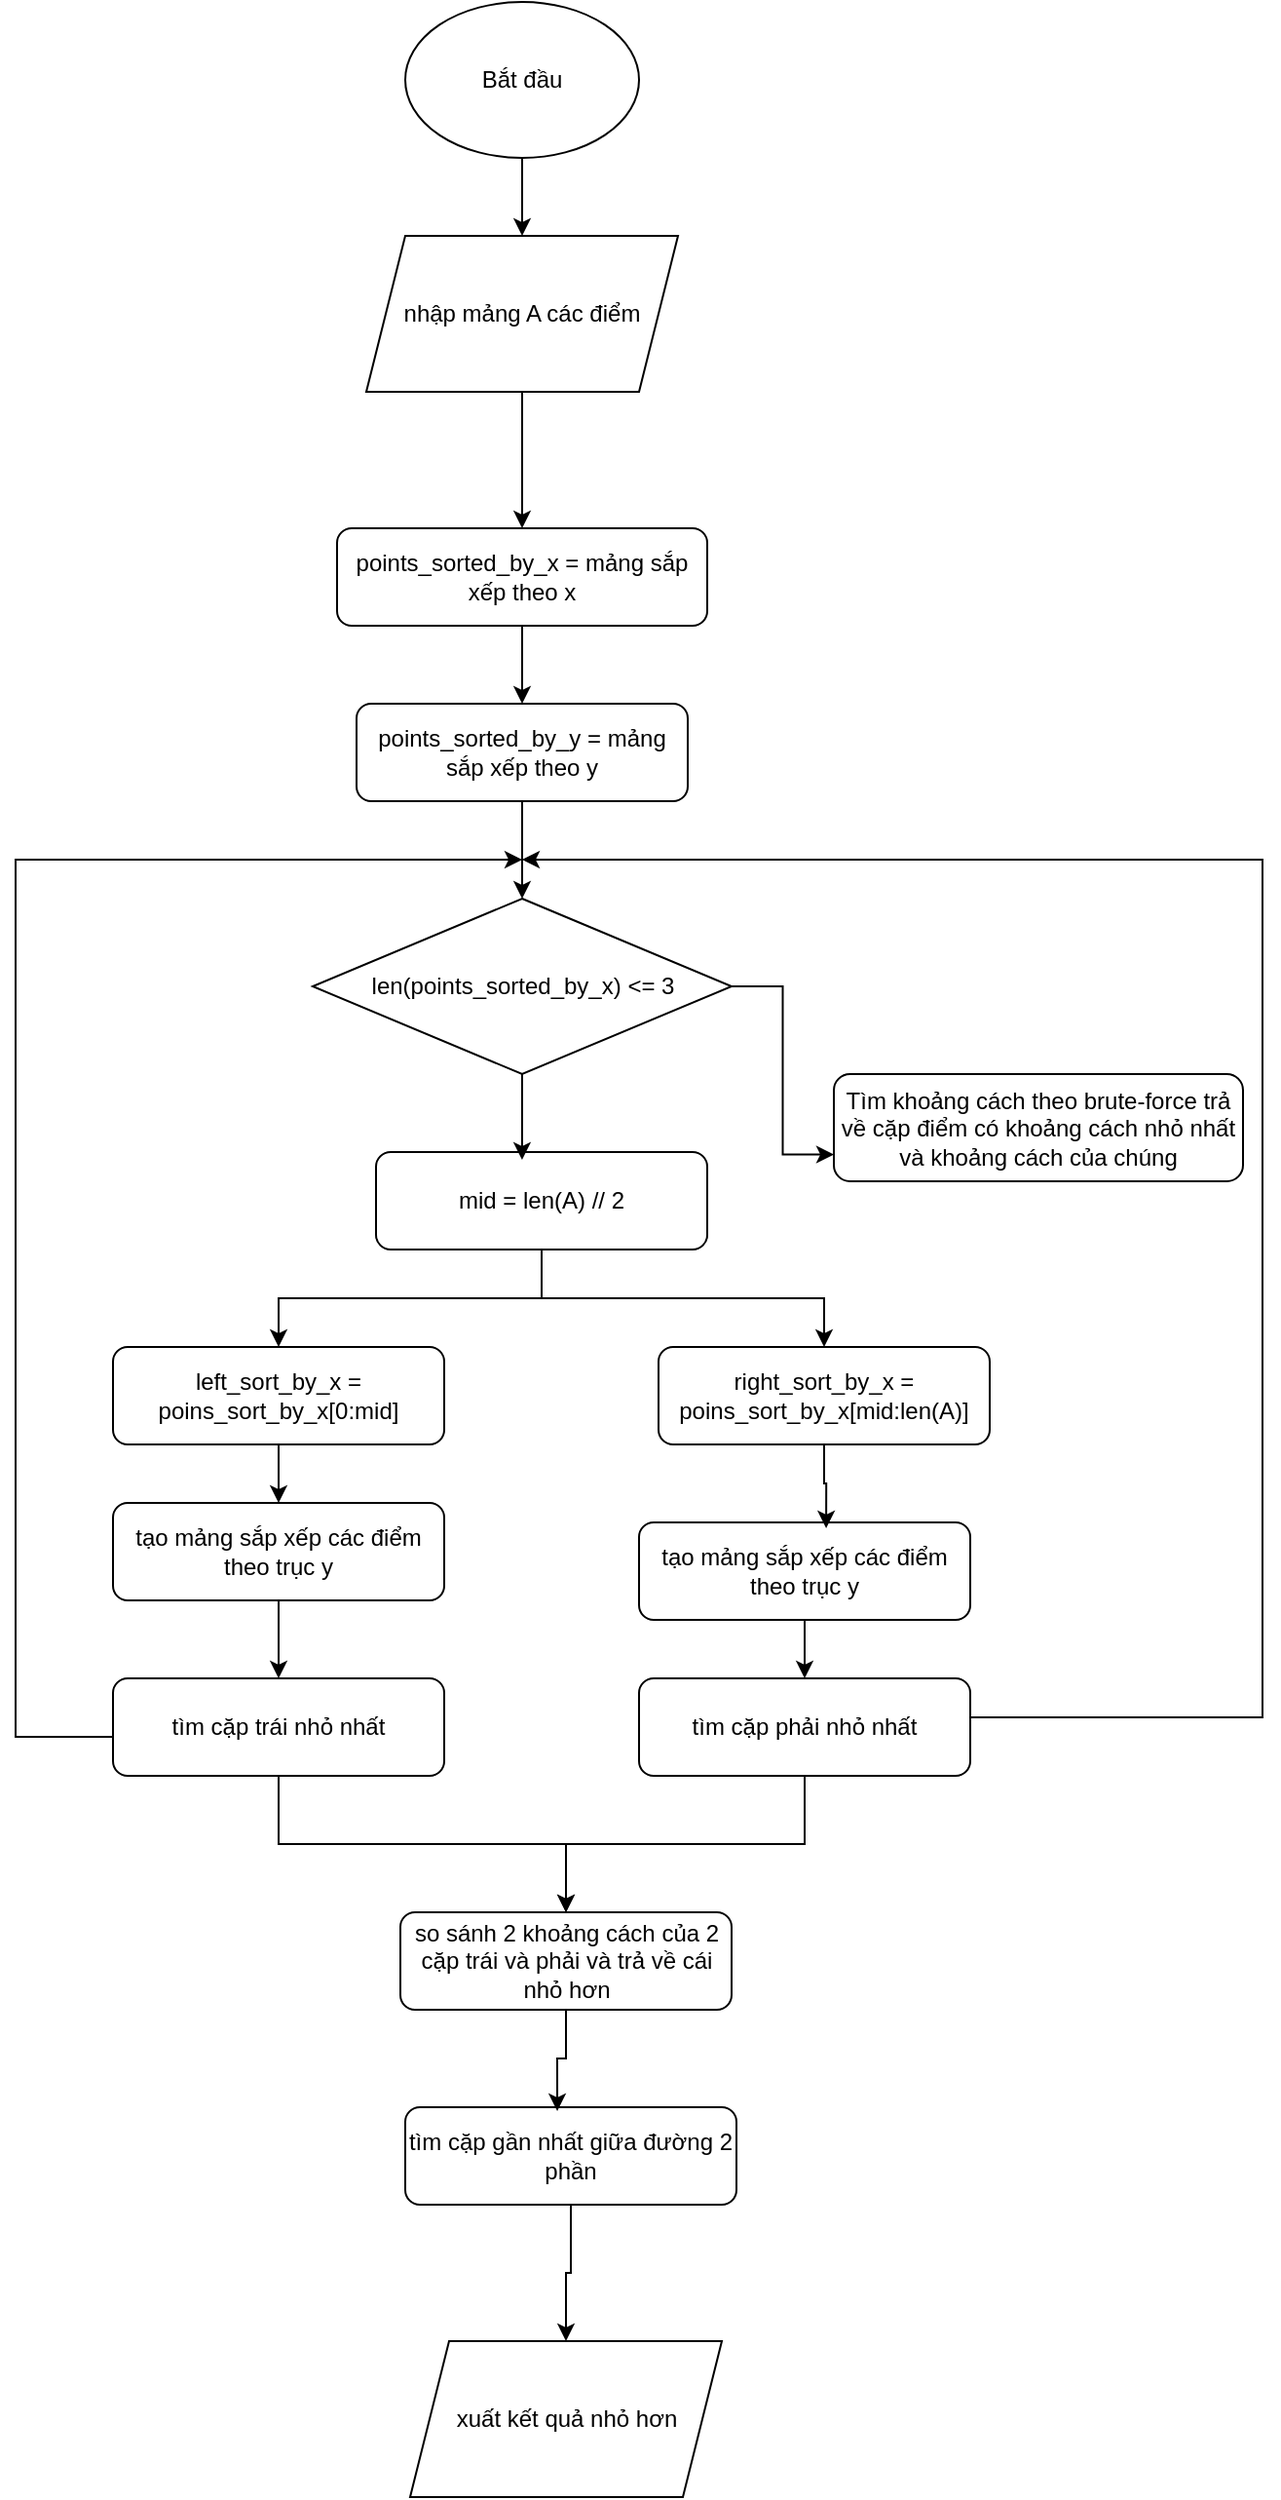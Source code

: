 <mxfile version="25.0.3">
  <diagram id="C5RBs43oDa-KdzZeNtuy" name="Page-1">
    <mxGraphModel dx="1852" dy="1931" grid="1" gridSize="10" guides="1" tooltips="1" connect="1" arrows="1" fold="1" page="1" pageScale="1" pageWidth="827" pageHeight="1169" math="0" shadow="0">
      <root>
        <mxCell id="WIyWlLk6GJQsqaUBKTNV-0" />
        <mxCell id="WIyWlLk6GJQsqaUBKTNV-1" parent="WIyWlLk6GJQsqaUBKTNV-0" />
        <mxCell id="SESf0UpDklWQRaEV1_xz-36" style="edgeStyle=orthogonalEdgeStyle;rounded=0;orthogonalLoop=1;jettySize=auto;html=1;entryX=0.5;entryY=0;entryDx=0;entryDy=0;" edge="1" parent="WIyWlLk6GJQsqaUBKTNV-1" source="SESf0UpDklWQRaEV1_xz-0" target="SESf0UpDklWQRaEV1_xz-1">
          <mxGeometry relative="1" as="geometry" />
        </mxCell>
        <mxCell id="SESf0UpDklWQRaEV1_xz-0" value="Bắt đầu" style="ellipse;whiteSpace=wrap;html=1;" vertex="1" parent="WIyWlLk6GJQsqaUBKTNV-1">
          <mxGeometry x="160" y="-20" width="120" height="80" as="geometry" />
        </mxCell>
        <mxCell id="SESf0UpDklWQRaEV1_xz-37" style="edgeStyle=orthogonalEdgeStyle;rounded=0;orthogonalLoop=1;jettySize=auto;html=1;entryX=0.5;entryY=0;entryDx=0;entryDy=0;" edge="1" parent="WIyWlLk6GJQsqaUBKTNV-1" source="SESf0UpDklWQRaEV1_xz-1" target="SESf0UpDklWQRaEV1_xz-3">
          <mxGeometry relative="1" as="geometry" />
        </mxCell>
        <mxCell id="SESf0UpDklWQRaEV1_xz-1" value="nhập mảng A các điểm" style="shape=parallelogram;perimeter=parallelogramPerimeter;whiteSpace=wrap;html=1;fixedSize=1;" vertex="1" parent="WIyWlLk6GJQsqaUBKTNV-1">
          <mxGeometry x="140" y="100" width="160" height="80" as="geometry" />
        </mxCell>
        <mxCell id="SESf0UpDklWQRaEV1_xz-38" style="edgeStyle=orthogonalEdgeStyle;rounded=0;orthogonalLoop=1;jettySize=auto;html=1;" edge="1" parent="WIyWlLk6GJQsqaUBKTNV-1" source="SESf0UpDklWQRaEV1_xz-3" target="SESf0UpDklWQRaEV1_xz-4">
          <mxGeometry relative="1" as="geometry" />
        </mxCell>
        <mxCell id="SESf0UpDklWQRaEV1_xz-3" value="points_sorted_by_x = mảng sắp xếp theo x" style="rounded=1;whiteSpace=wrap;html=1;fontSize=12;glass=0;strokeWidth=1;shadow=0;" vertex="1" parent="WIyWlLk6GJQsqaUBKTNV-1">
          <mxGeometry x="125" y="250" width="190" height="50" as="geometry" />
        </mxCell>
        <mxCell id="SESf0UpDklWQRaEV1_xz-15" style="edgeStyle=orthogonalEdgeStyle;rounded=0;orthogonalLoop=1;jettySize=auto;html=1;entryX=0.5;entryY=0;entryDx=0;entryDy=0;" edge="1" parent="WIyWlLk6GJQsqaUBKTNV-1" source="SESf0UpDklWQRaEV1_xz-4" target="SESf0UpDklWQRaEV1_xz-5">
          <mxGeometry relative="1" as="geometry" />
        </mxCell>
        <mxCell id="SESf0UpDklWQRaEV1_xz-4" value="points_sorted_by_y = mảng sắp xếp theo y" style="rounded=1;whiteSpace=wrap;html=1;fontSize=12;glass=0;strokeWidth=1;shadow=0;" vertex="1" parent="WIyWlLk6GJQsqaUBKTNV-1">
          <mxGeometry x="135" y="340" width="170" height="50" as="geometry" />
        </mxCell>
        <mxCell id="SESf0UpDklWQRaEV1_xz-17" style="edgeStyle=orthogonalEdgeStyle;rounded=0;orthogonalLoop=1;jettySize=auto;html=1;entryX=0;entryY=0.75;entryDx=0;entryDy=0;" edge="1" parent="WIyWlLk6GJQsqaUBKTNV-1" source="SESf0UpDklWQRaEV1_xz-5" target="SESf0UpDklWQRaEV1_xz-6">
          <mxGeometry relative="1" as="geometry" />
        </mxCell>
        <mxCell id="SESf0UpDklWQRaEV1_xz-5" value="len(points_sorted_by_x) &amp;lt;= 3" style="rhombus;whiteSpace=wrap;html=1;" vertex="1" parent="WIyWlLk6GJQsqaUBKTNV-1">
          <mxGeometry x="112.5" y="440" width="215" height="90" as="geometry" />
        </mxCell>
        <mxCell id="SESf0UpDklWQRaEV1_xz-6" value="Tìm khoảng cách theo brute-force trả về cặp điểm có khoảng cách nhỏ nhất và khoảng cách của chúng" style="rounded=1;whiteSpace=wrap;html=1;fontSize=12;glass=0;strokeWidth=1;shadow=0;" vertex="1" parent="WIyWlLk6GJQsqaUBKTNV-1">
          <mxGeometry x="380" y="530" width="210" height="55" as="geometry" />
        </mxCell>
        <mxCell id="SESf0UpDklWQRaEV1_xz-18" style="edgeStyle=orthogonalEdgeStyle;rounded=0;orthogonalLoop=1;jettySize=auto;html=1;" edge="1" parent="WIyWlLk6GJQsqaUBKTNV-1" source="SESf0UpDklWQRaEV1_xz-7" target="SESf0UpDklWQRaEV1_xz-8">
          <mxGeometry relative="1" as="geometry" />
        </mxCell>
        <mxCell id="SESf0UpDklWQRaEV1_xz-20" style="edgeStyle=orthogonalEdgeStyle;rounded=0;orthogonalLoop=1;jettySize=auto;html=1;" edge="1" parent="WIyWlLk6GJQsqaUBKTNV-1" source="SESf0UpDklWQRaEV1_xz-7" target="SESf0UpDklWQRaEV1_xz-10">
          <mxGeometry relative="1" as="geometry" />
        </mxCell>
        <mxCell id="SESf0UpDklWQRaEV1_xz-7" value="mid = len(A) // 2" style="rounded=1;whiteSpace=wrap;html=1;fontSize=12;glass=0;strokeWidth=1;shadow=0;" vertex="1" parent="WIyWlLk6GJQsqaUBKTNV-1">
          <mxGeometry x="145" y="570" width="170" height="50" as="geometry" />
        </mxCell>
        <mxCell id="SESf0UpDklWQRaEV1_xz-19" style="edgeStyle=orthogonalEdgeStyle;rounded=0;orthogonalLoop=1;jettySize=auto;html=1;entryX=0.5;entryY=0;entryDx=0;entryDy=0;" edge="1" parent="WIyWlLk6GJQsqaUBKTNV-1" source="SESf0UpDklWQRaEV1_xz-8" target="SESf0UpDklWQRaEV1_xz-12">
          <mxGeometry relative="1" as="geometry" />
        </mxCell>
        <mxCell id="SESf0UpDklWQRaEV1_xz-8" value="left_sort_by_x = poins_sort_by_x[0:mid]" style="rounded=1;whiteSpace=wrap;html=1;fontSize=12;glass=0;strokeWidth=1;shadow=0;" vertex="1" parent="WIyWlLk6GJQsqaUBKTNV-1">
          <mxGeometry x="10" y="670" width="170" height="50" as="geometry" />
        </mxCell>
        <mxCell id="SESf0UpDklWQRaEV1_xz-10" value="right_sort_by_x = poins_sort_by_x[mid:len(A)]" style="rounded=1;whiteSpace=wrap;html=1;fontSize=12;glass=0;strokeWidth=1;shadow=0;" vertex="1" parent="WIyWlLk6GJQsqaUBKTNV-1">
          <mxGeometry x="290" y="670" width="170" height="50" as="geometry" />
        </mxCell>
        <mxCell id="SESf0UpDklWQRaEV1_xz-11" style="edgeStyle=orthogonalEdgeStyle;rounded=0;orthogonalLoop=1;jettySize=auto;html=1;entryX=0.441;entryY=0.08;entryDx=0;entryDy=0;entryPerimeter=0;" edge="1" parent="WIyWlLk6GJQsqaUBKTNV-1" source="SESf0UpDklWQRaEV1_xz-5" target="SESf0UpDklWQRaEV1_xz-7">
          <mxGeometry relative="1" as="geometry" />
        </mxCell>
        <mxCell id="SESf0UpDklWQRaEV1_xz-16" style="edgeStyle=orthogonalEdgeStyle;rounded=0;orthogonalLoop=1;jettySize=auto;html=1;" edge="1" parent="WIyWlLk6GJQsqaUBKTNV-1" source="SESf0UpDklWQRaEV1_xz-24">
          <mxGeometry relative="1" as="geometry">
            <mxPoint x="220" y="420" as="targetPoint" />
            <Array as="points">
              <mxPoint x="-40" y="870" />
              <mxPoint x="-40" y="420" />
            </Array>
          </mxGeometry>
        </mxCell>
        <mxCell id="SESf0UpDklWQRaEV1_xz-25" style="edgeStyle=orthogonalEdgeStyle;rounded=0;orthogonalLoop=1;jettySize=auto;html=1;entryX=0.5;entryY=0;entryDx=0;entryDy=0;" edge="1" parent="WIyWlLk6GJQsqaUBKTNV-1" source="SESf0UpDklWQRaEV1_xz-12" target="SESf0UpDklWQRaEV1_xz-24">
          <mxGeometry relative="1" as="geometry" />
        </mxCell>
        <mxCell id="SESf0UpDklWQRaEV1_xz-12" value="tạo mảng sắp xếp các điểm theo trục y" style="rounded=1;whiteSpace=wrap;html=1;fontSize=12;glass=0;strokeWidth=1;shadow=0;" vertex="1" parent="WIyWlLk6GJQsqaUBKTNV-1">
          <mxGeometry x="10" y="750" width="170" height="50" as="geometry" />
        </mxCell>
        <mxCell id="SESf0UpDklWQRaEV1_xz-22" style="edgeStyle=orthogonalEdgeStyle;rounded=0;orthogonalLoop=1;jettySize=auto;html=1;exitX=1;exitY=0.5;exitDx=0;exitDy=0;" edge="1" parent="WIyWlLk6GJQsqaUBKTNV-1" source="SESf0UpDklWQRaEV1_xz-23">
          <mxGeometry relative="1" as="geometry">
            <mxPoint x="220" y="420" as="targetPoint" />
            <Array as="points">
              <mxPoint x="450" y="860" />
              <mxPoint x="600" y="860" />
              <mxPoint x="600" y="420" />
            </Array>
          </mxGeometry>
        </mxCell>
        <mxCell id="SESf0UpDklWQRaEV1_xz-26" style="edgeStyle=orthogonalEdgeStyle;rounded=0;orthogonalLoop=1;jettySize=auto;html=1;" edge="1" parent="WIyWlLk6GJQsqaUBKTNV-1" source="SESf0UpDklWQRaEV1_xz-13" target="SESf0UpDklWQRaEV1_xz-23">
          <mxGeometry relative="1" as="geometry" />
        </mxCell>
        <mxCell id="SESf0UpDklWQRaEV1_xz-13" value="tạo mảng sắp xếp các điểm theo trục y" style="rounded=1;whiteSpace=wrap;html=1;fontSize=12;glass=0;strokeWidth=1;shadow=0;" vertex="1" parent="WIyWlLk6GJQsqaUBKTNV-1">
          <mxGeometry x="280" y="760" width="170" height="50" as="geometry" />
        </mxCell>
        <mxCell id="SESf0UpDklWQRaEV1_xz-21" style="edgeStyle=orthogonalEdgeStyle;rounded=0;orthogonalLoop=1;jettySize=auto;html=1;entryX=0.565;entryY=0.06;entryDx=0;entryDy=0;entryPerimeter=0;" edge="1" parent="WIyWlLk6GJQsqaUBKTNV-1" source="SESf0UpDklWQRaEV1_xz-10" target="SESf0UpDklWQRaEV1_xz-13">
          <mxGeometry relative="1" as="geometry" />
        </mxCell>
        <mxCell id="SESf0UpDklWQRaEV1_xz-32" style="edgeStyle=orthogonalEdgeStyle;rounded=0;orthogonalLoop=1;jettySize=auto;html=1;" edge="1" parent="WIyWlLk6GJQsqaUBKTNV-1" source="SESf0UpDklWQRaEV1_xz-23" target="SESf0UpDklWQRaEV1_xz-27">
          <mxGeometry relative="1" as="geometry" />
        </mxCell>
        <mxCell id="SESf0UpDklWQRaEV1_xz-23" value="tìm cặp phải nhỏ nhất" style="rounded=1;whiteSpace=wrap;html=1;fontSize=12;glass=0;strokeWidth=1;shadow=0;" vertex="1" parent="WIyWlLk6GJQsqaUBKTNV-1">
          <mxGeometry x="280" y="840" width="170" height="50" as="geometry" />
        </mxCell>
        <mxCell id="SESf0UpDklWQRaEV1_xz-31" style="edgeStyle=orthogonalEdgeStyle;rounded=0;orthogonalLoop=1;jettySize=auto;html=1;" edge="1" parent="WIyWlLk6GJQsqaUBKTNV-1" source="SESf0UpDklWQRaEV1_xz-24" target="SESf0UpDklWQRaEV1_xz-27">
          <mxGeometry relative="1" as="geometry" />
        </mxCell>
        <mxCell id="SESf0UpDklWQRaEV1_xz-24" value="tìm cặp trái nhỏ nhất" style="rounded=1;whiteSpace=wrap;html=1;fontSize=12;glass=0;strokeWidth=1;shadow=0;" vertex="1" parent="WIyWlLk6GJQsqaUBKTNV-1">
          <mxGeometry x="10" y="840" width="170" height="50" as="geometry" />
        </mxCell>
        <mxCell id="SESf0UpDklWQRaEV1_xz-27" value="so sánh 2 khoảng cách của 2 cặp trái và phải và trả về cái nhỏ hơn" style="rounded=1;whiteSpace=wrap;html=1;fontSize=12;glass=0;strokeWidth=1;shadow=0;" vertex="1" parent="WIyWlLk6GJQsqaUBKTNV-1">
          <mxGeometry x="157.5" y="960" width="170" height="50" as="geometry" />
        </mxCell>
        <mxCell id="SESf0UpDklWQRaEV1_xz-33" style="edgeStyle=orthogonalEdgeStyle;rounded=0;orthogonalLoop=1;jettySize=auto;html=1;entryX=0.5;entryY=0;entryDx=0;entryDy=0;" edge="1" parent="WIyWlLk6GJQsqaUBKTNV-1" source="SESf0UpDklWQRaEV1_xz-28" target="SESf0UpDklWQRaEV1_xz-35">
          <mxGeometry relative="1" as="geometry">
            <mxPoint x="245" y="1170" as="targetPoint" />
          </mxGeometry>
        </mxCell>
        <mxCell id="SESf0UpDklWQRaEV1_xz-28" value="tìm cặp gần nhất giữa đường 2 phần" style="rounded=1;whiteSpace=wrap;html=1;fontSize=12;glass=0;strokeWidth=1;shadow=0;" vertex="1" parent="WIyWlLk6GJQsqaUBKTNV-1">
          <mxGeometry x="160" y="1060" width="170" height="50" as="geometry" />
        </mxCell>
        <mxCell id="SESf0UpDklWQRaEV1_xz-30" style="edgeStyle=orthogonalEdgeStyle;rounded=0;orthogonalLoop=1;jettySize=auto;html=1;entryX=0.459;entryY=0.04;entryDx=0;entryDy=0;entryPerimeter=0;" edge="1" parent="WIyWlLk6GJQsqaUBKTNV-1" source="SESf0UpDklWQRaEV1_xz-27" target="SESf0UpDklWQRaEV1_xz-28">
          <mxGeometry relative="1" as="geometry" />
        </mxCell>
        <mxCell id="SESf0UpDklWQRaEV1_xz-35" value="xuất kết quả nhỏ hơn" style="shape=parallelogram;perimeter=parallelogramPerimeter;whiteSpace=wrap;html=1;fixedSize=1;" vertex="1" parent="WIyWlLk6GJQsqaUBKTNV-1">
          <mxGeometry x="162.5" y="1180" width="160" height="80" as="geometry" />
        </mxCell>
      </root>
    </mxGraphModel>
  </diagram>
</mxfile>

